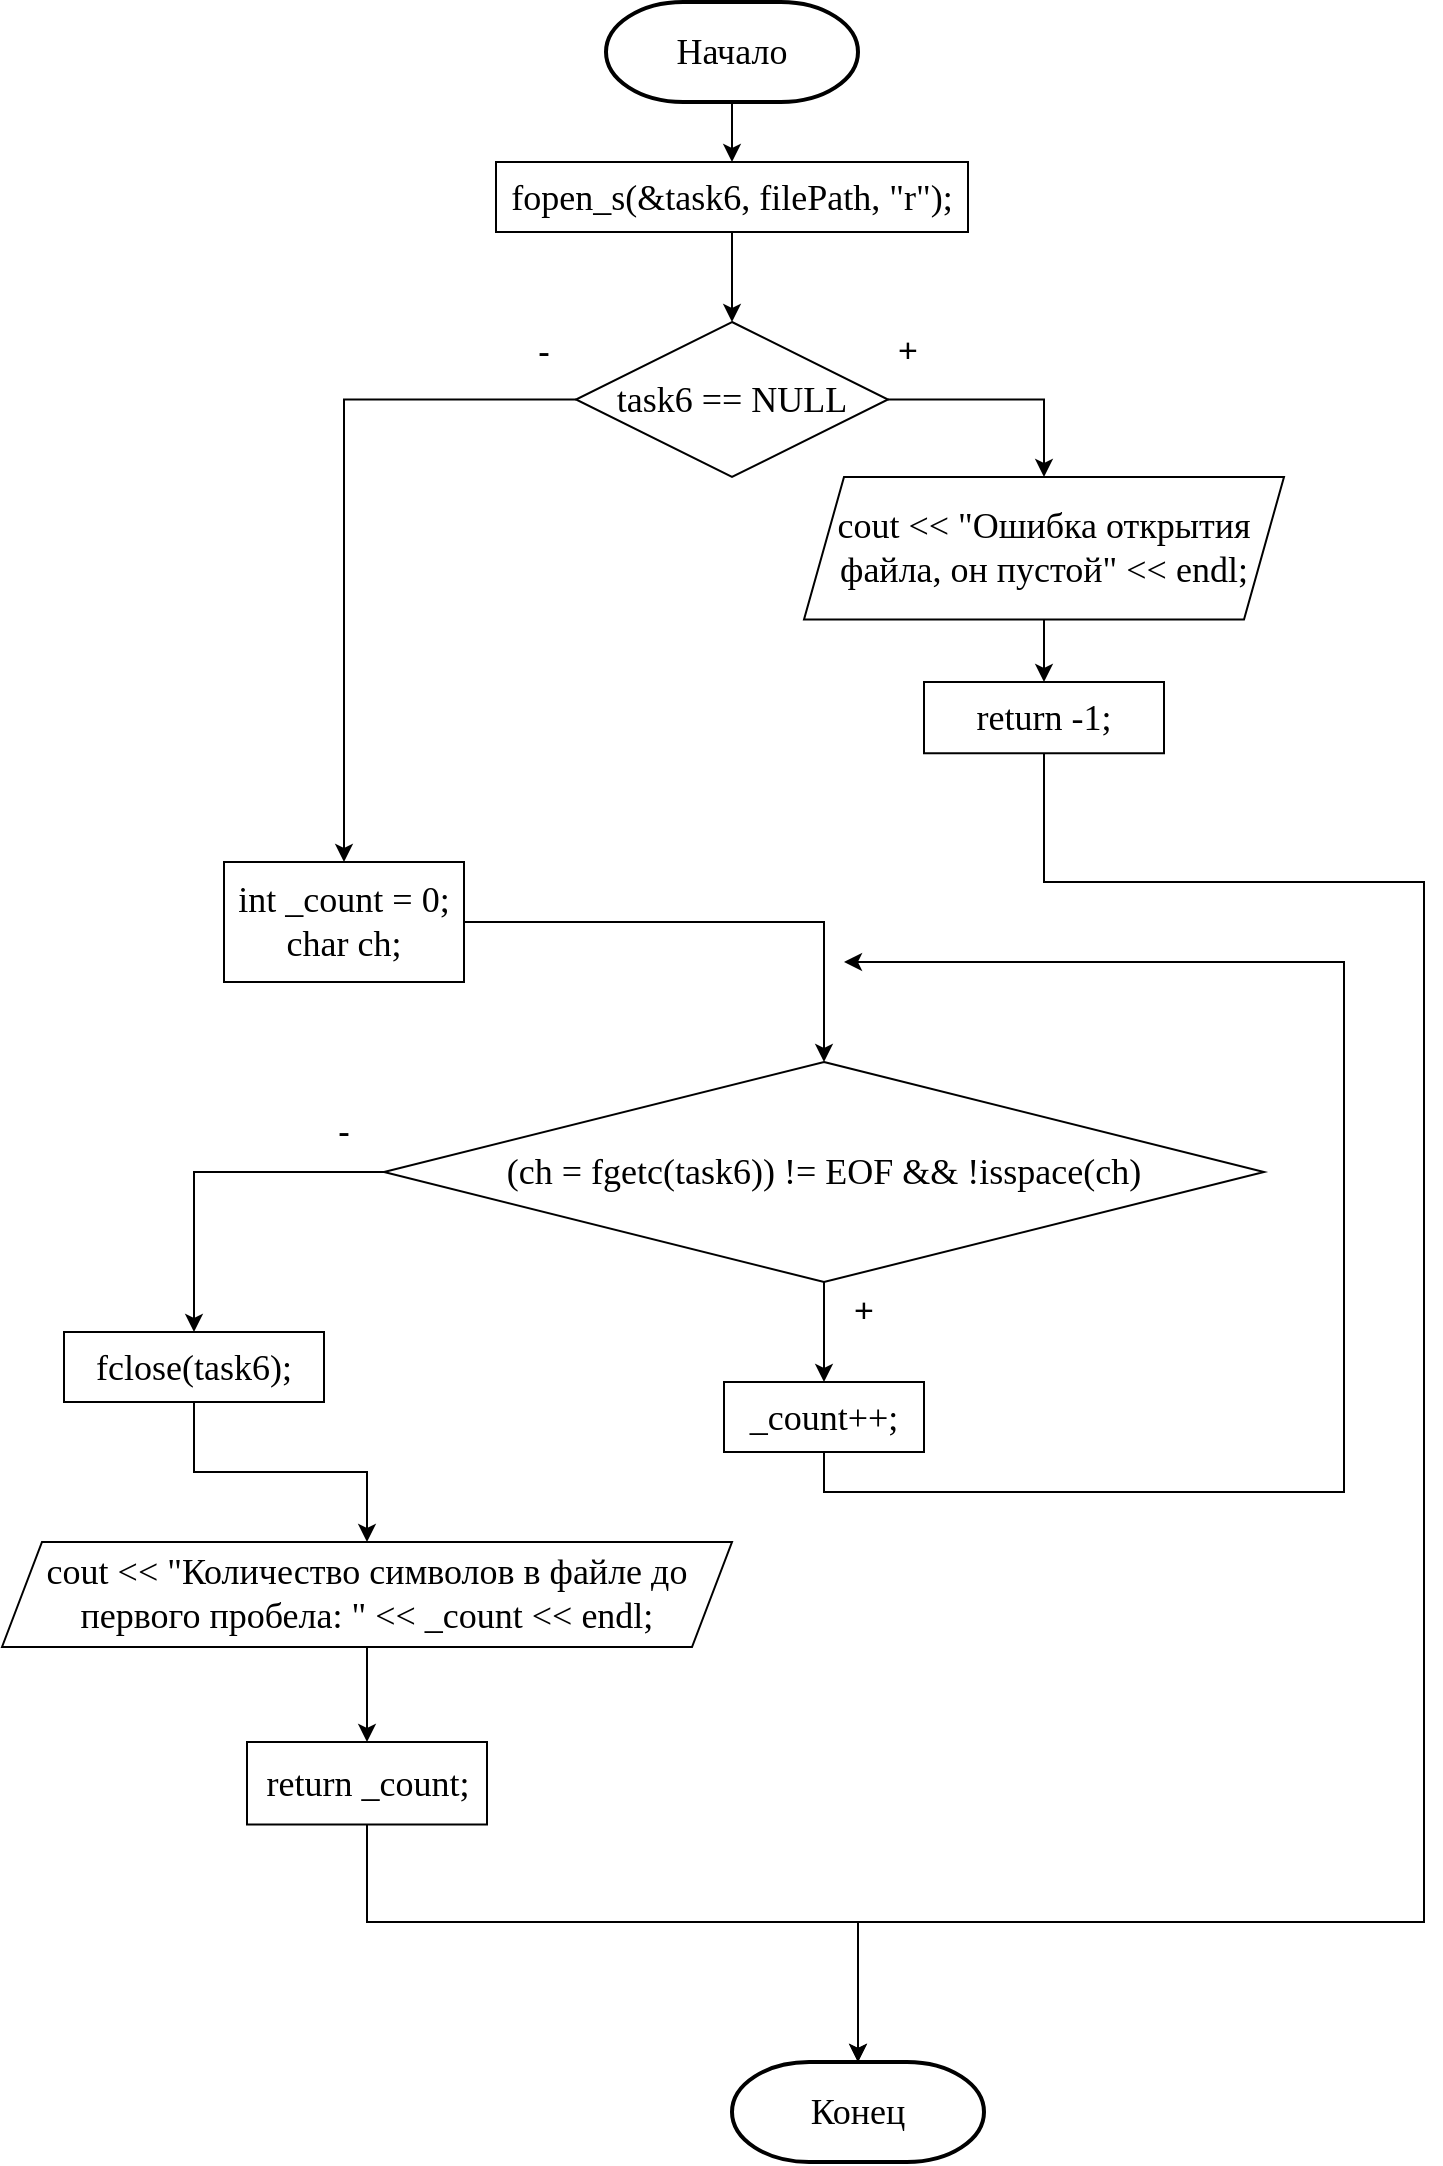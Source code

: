 <mxfile version="24.2.0" type="device">
  <diagram name="Страница — 1" id="xlCg9y9TOBdiYuQ63ory">
    <mxGraphModel dx="1050" dy="522" grid="1" gridSize="10" guides="1" tooltips="1" connect="1" arrows="1" fold="1" page="1" pageScale="1" pageWidth="827" pageHeight="1169" math="0" shadow="0">
      <root>
        <mxCell id="0" />
        <mxCell id="1" parent="0" />
        <mxCell id="iQaZf6T-iIF2a7PORBAf-4" value="" style="edgeStyle=orthogonalEdgeStyle;rounded=0;orthogonalLoop=1;jettySize=auto;html=1;exitX=0.5;exitY=1;exitDx=0;exitDy=0;exitPerimeter=0;" edge="1" parent="1" source="iQaZf6T-iIF2a7PORBAf-31" target="iQaZf6T-iIF2a7PORBAf-3">
          <mxGeometry relative="1" as="geometry">
            <mxPoint x="414" y="50" as="sourcePoint" />
          </mxGeometry>
        </mxCell>
        <mxCell id="iQaZf6T-iIF2a7PORBAf-6" value="" style="edgeStyle=orthogonalEdgeStyle;rounded=0;orthogonalLoop=1;jettySize=auto;html=1;" edge="1" parent="1" source="iQaZf6T-iIF2a7PORBAf-3" target="iQaZf6T-iIF2a7PORBAf-5">
          <mxGeometry relative="1" as="geometry" />
        </mxCell>
        <mxCell id="iQaZf6T-iIF2a7PORBAf-3" value="fopen_s(&amp;amp;task6, filePath, &quot;r&quot;);" style="whiteSpace=wrap;html=1;fontSize=18;fontFamily=Times New Roman;" vertex="1" parent="1">
          <mxGeometry x="296" y="90" width="236" height="35" as="geometry" />
        </mxCell>
        <mxCell id="iQaZf6T-iIF2a7PORBAf-8" value="" style="edgeStyle=orthogonalEdgeStyle;rounded=0;orthogonalLoop=1;jettySize=auto;html=1;exitX=1;exitY=0.5;exitDx=0;exitDy=0;" edge="1" parent="1" source="iQaZf6T-iIF2a7PORBAf-5" target="iQaZf6T-iIF2a7PORBAf-7">
          <mxGeometry relative="1" as="geometry" />
        </mxCell>
        <mxCell id="iQaZf6T-iIF2a7PORBAf-14" value="" style="edgeStyle=orthogonalEdgeStyle;rounded=0;orthogonalLoop=1;jettySize=auto;html=1;" edge="1" parent="1" source="iQaZf6T-iIF2a7PORBAf-5" target="iQaZf6T-iIF2a7PORBAf-13">
          <mxGeometry relative="1" as="geometry" />
        </mxCell>
        <mxCell id="iQaZf6T-iIF2a7PORBAf-5" value="task6 == NULL" style="rhombus;whiteSpace=wrap;html=1;fontSize=18;fontFamily=Times New Roman;" vertex="1" parent="1">
          <mxGeometry x="336" y="170" width="156" height="77.5" as="geometry" />
        </mxCell>
        <mxCell id="iQaZf6T-iIF2a7PORBAf-12" value="" style="edgeStyle=orthogonalEdgeStyle;rounded=0;orthogonalLoop=1;jettySize=auto;html=1;" edge="1" parent="1" source="iQaZf6T-iIF2a7PORBAf-7" target="iQaZf6T-iIF2a7PORBAf-11">
          <mxGeometry relative="1" as="geometry" />
        </mxCell>
        <mxCell id="iQaZf6T-iIF2a7PORBAf-7" value="cout &amp;lt;&amp;lt; &quot;Ошибка открытия файла, он пустой&quot; &amp;lt;&amp;lt; endl;" style="shape=parallelogram;perimeter=parallelogramPerimeter;whiteSpace=wrap;html=1;fixedSize=1;fontSize=18;fontFamily=Times New Roman;" vertex="1" parent="1">
          <mxGeometry x="450" y="247.5" width="240" height="71.25" as="geometry" />
        </mxCell>
        <mxCell id="iQaZf6T-iIF2a7PORBAf-9" value="+" style="text;html=1;align=center;verticalAlign=middle;whiteSpace=wrap;rounded=0;fontSize=17;" vertex="1" parent="1">
          <mxGeometry x="472" y="170" width="60" height="30" as="geometry" />
        </mxCell>
        <mxCell id="iQaZf6T-iIF2a7PORBAf-10" value="-" style="text;html=1;align=center;verticalAlign=middle;whiteSpace=wrap;rounded=0;fontSize=18;" vertex="1" parent="1">
          <mxGeometry x="290" y="170" width="60" height="30" as="geometry" />
        </mxCell>
        <mxCell id="iQaZf6T-iIF2a7PORBAf-15" style="edgeStyle=orthogonalEdgeStyle;rounded=0;orthogonalLoop=1;jettySize=auto;html=1;entryX=0.5;entryY=0;entryDx=0;entryDy=0;exitX=0.5;exitY=1;exitDx=0;exitDy=0;entryPerimeter=0;" edge="1" parent="1" source="iQaZf6T-iIF2a7PORBAf-11" target="iQaZf6T-iIF2a7PORBAf-32">
          <mxGeometry relative="1" as="geometry">
            <mxPoint x="477" y="1030" as="targetPoint" />
            <Array as="points">
              <mxPoint x="570" y="450" />
              <mxPoint x="760" y="450" />
              <mxPoint x="760" y="970" />
              <mxPoint x="477" y="970" />
            </Array>
          </mxGeometry>
        </mxCell>
        <mxCell id="iQaZf6T-iIF2a7PORBAf-11" value="return -1;" style="whiteSpace=wrap;html=1;fontSize=18;fontFamily=Times New Roman;" vertex="1" parent="1">
          <mxGeometry x="510" y="350" width="120" height="35.63" as="geometry" />
        </mxCell>
        <mxCell id="iQaZf6T-iIF2a7PORBAf-17" value="" style="edgeStyle=orthogonalEdgeStyle;rounded=0;orthogonalLoop=1;jettySize=auto;html=1;exitX=1;exitY=0.5;exitDx=0;exitDy=0;" edge="1" parent="1" source="iQaZf6T-iIF2a7PORBAf-13" target="iQaZf6T-iIF2a7PORBAf-16">
          <mxGeometry relative="1" as="geometry" />
        </mxCell>
        <mxCell id="iQaZf6T-iIF2a7PORBAf-13" value="&lt;div&gt;int _count = 0;&lt;/div&gt;&lt;div&gt;&lt;span style=&quot;background-color: initial;&quot;&gt;char ch;&lt;/span&gt;&lt;/div&gt;" style="whiteSpace=wrap;html=1;fontSize=18;fontFamily=Times New Roman;" vertex="1" parent="1">
          <mxGeometry x="160" y="440" width="120" height="60" as="geometry" />
        </mxCell>
        <mxCell id="iQaZf6T-iIF2a7PORBAf-19" value="" style="edgeStyle=orthogonalEdgeStyle;rounded=0;orthogonalLoop=1;jettySize=auto;html=1;" edge="1" parent="1" source="iQaZf6T-iIF2a7PORBAf-16" target="iQaZf6T-iIF2a7PORBAf-18">
          <mxGeometry relative="1" as="geometry" />
        </mxCell>
        <mxCell id="iQaZf6T-iIF2a7PORBAf-24" value="" style="edgeStyle=orthogonalEdgeStyle;rounded=0;orthogonalLoop=1;jettySize=auto;html=1;" edge="1" parent="1" source="iQaZf6T-iIF2a7PORBAf-16" target="iQaZf6T-iIF2a7PORBAf-23">
          <mxGeometry relative="1" as="geometry" />
        </mxCell>
        <mxCell id="iQaZf6T-iIF2a7PORBAf-16" value="(ch = fgetc(task6)) != EOF &amp;amp;&amp;amp; !isspace(ch)" style="rhombus;whiteSpace=wrap;html=1;fontSize=18;fontFamily=Times New Roman;" vertex="1" parent="1">
          <mxGeometry x="240" y="540" width="440" height="110" as="geometry" />
        </mxCell>
        <mxCell id="iQaZf6T-iIF2a7PORBAf-22" style="edgeStyle=orthogonalEdgeStyle;rounded=0;orthogonalLoop=1;jettySize=auto;html=1;exitX=0.5;exitY=1;exitDx=0;exitDy=0;" edge="1" parent="1" source="iQaZf6T-iIF2a7PORBAf-18">
          <mxGeometry relative="1" as="geometry">
            <mxPoint x="470" y="490" as="targetPoint" />
            <Array as="points">
              <mxPoint x="460" y="755" />
              <mxPoint x="720" y="755" />
              <mxPoint x="720" y="490" />
            </Array>
          </mxGeometry>
        </mxCell>
        <mxCell id="iQaZf6T-iIF2a7PORBAf-18" value="_count++;" style="whiteSpace=wrap;html=1;fontSize=18;fontFamily=Times New Roman;" vertex="1" parent="1">
          <mxGeometry x="410" y="700" width="100" height="35" as="geometry" />
        </mxCell>
        <mxCell id="iQaZf6T-iIF2a7PORBAf-21" value="+" style="text;html=1;align=center;verticalAlign=middle;whiteSpace=wrap;rounded=0;fontSize=17;" vertex="1" parent="1">
          <mxGeometry x="450" y="650" width="60" height="30" as="geometry" />
        </mxCell>
        <mxCell id="iQaZf6T-iIF2a7PORBAf-27" value="" style="edgeStyle=orthogonalEdgeStyle;rounded=0;orthogonalLoop=1;jettySize=auto;html=1;" edge="1" parent="1" source="iQaZf6T-iIF2a7PORBAf-23" target="iQaZf6T-iIF2a7PORBAf-26">
          <mxGeometry relative="1" as="geometry" />
        </mxCell>
        <mxCell id="iQaZf6T-iIF2a7PORBAf-23" value="fclose(task6);" style="whiteSpace=wrap;html=1;fontSize=18;fontFamily=Times New Roman;" vertex="1" parent="1">
          <mxGeometry x="80" y="675" width="130" height="35" as="geometry" />
        </mxCell>
        <mxCell id="iQaZf6T-iIF2a7PORBAf-25" value="-" style="text;html=1;align=center;verticalAlign=middle;whiteSpace=wrap;rounded=0;fontSize=18;" vertex="1" parent="1">
          <mxGeometry x="190" y="560" width="60" height="30" as="geometry" />
        </mxCell>
        <mxCell id="iQaZf6T-iIF2a7PORBAf-29" value="" style="edgeStyle=orthogonalEdgeStyle;rounded=0;orthogonalLoop=1;jettySize=auto;html=1;" edge="1" parent="1" source="iQaZf6T-iIF2a7PORBAf-26" target="iQaZf6T-iIF2a7PORBAf-28">
          <mxGeometry relative="1" as="geometry" />
        </mxCell>
        <mxCell id="iQaZf6T-iIF2a7PORBAf-26" value="cout &amp;lt;&amp;lt; &quot;Количество символов в файле до первого пробела: &quot; &amp;lt;&amp;lt; _count &amp;lt;&amp;lt; endl;" style="shape=parallelogram;perimeter=parallelogramPerimeter;whiteSpace=wrap;html=1;fixedSize=1;fontSize=18;fontFamily=Times New Roman;" vertex="1" parent="1">
          <mxGeometry x="49" y="780" width="365" height="52.5" as="geometry" />
        </mxCell>
        <mxCell id="iQaZf6T-iIF2a7PORBAf-30" value="" style="edgeStyle=orthogonalEdgeStyle;rounded=0;orthogonalLoop=1;jettySize=auto;html=1;exitX=0.5;exitY=1;exitDx=0;exitDy=0;entryX=0.5;entryY=0;entryDx=0;entryDy=0;entryPerimeter=0;" edge="1" parent="1" source="iQaZf6T-iIF2a7PORBAf-28" target="iQaZf6T-iIF2a7PORBAf-32">
          <mxGeometry relative="1" as="geometry">
            <mxPoint x="477" y="1030" as="targetPoint" />
            <Array as="points">
              <mxPoint x="232" y="970" />
              <mxPoint x="477" y="970" />
            </Array>
          </mxGeometry>
        </mxCell>
        <mxCell id="iQaZf6T-iIF2a7PORBAf-28" value="return _count;" style="whiteSpace=wrap;html=1;fontSize=18;fontFamily=Times New Roman;" vertex="1" parent="1">
          <mxGeometry x="171.5" y="880" width="120" height="41.25" as="geometry" />
        </mxCell>
        <mxCell id="iQaZf6T-iIF2a7PORBAf-31" value="&lt;font style=&quot;font-size: 18px;&quot; face=&quot;Times New Roman&quot;&gt;Начало&lt;/font&gt;" style="strokeWidth=2;html=1;shape=mxgraph.flowchart.terminator;whiteSpace=wrap;" vertex="1" parent="1">
          <mxGeometry x="351" y="10" width="126" height="50" as="geometry" />
        </mxCell>
        <mxCell id="iQaZf6T-iIF2a7PORBAf-32" value="&lt;font style=&quot;font-size: 18px;&quot; face=&quot;Times New Roman&quot;&gt;Конец&lt;/font&gt;" style="strokeWidth=2;html=1;shape=mxgraph.flowchart.terminator;whiteSpace=wrap;" vertex="1" parent="1">
          <mxGeometry x="414" y="1040" width="126" height="50" as="geometry" />
        </mxCell>
      </root>
    </mxGraphModel>
  </diagram>
</mxfile>
